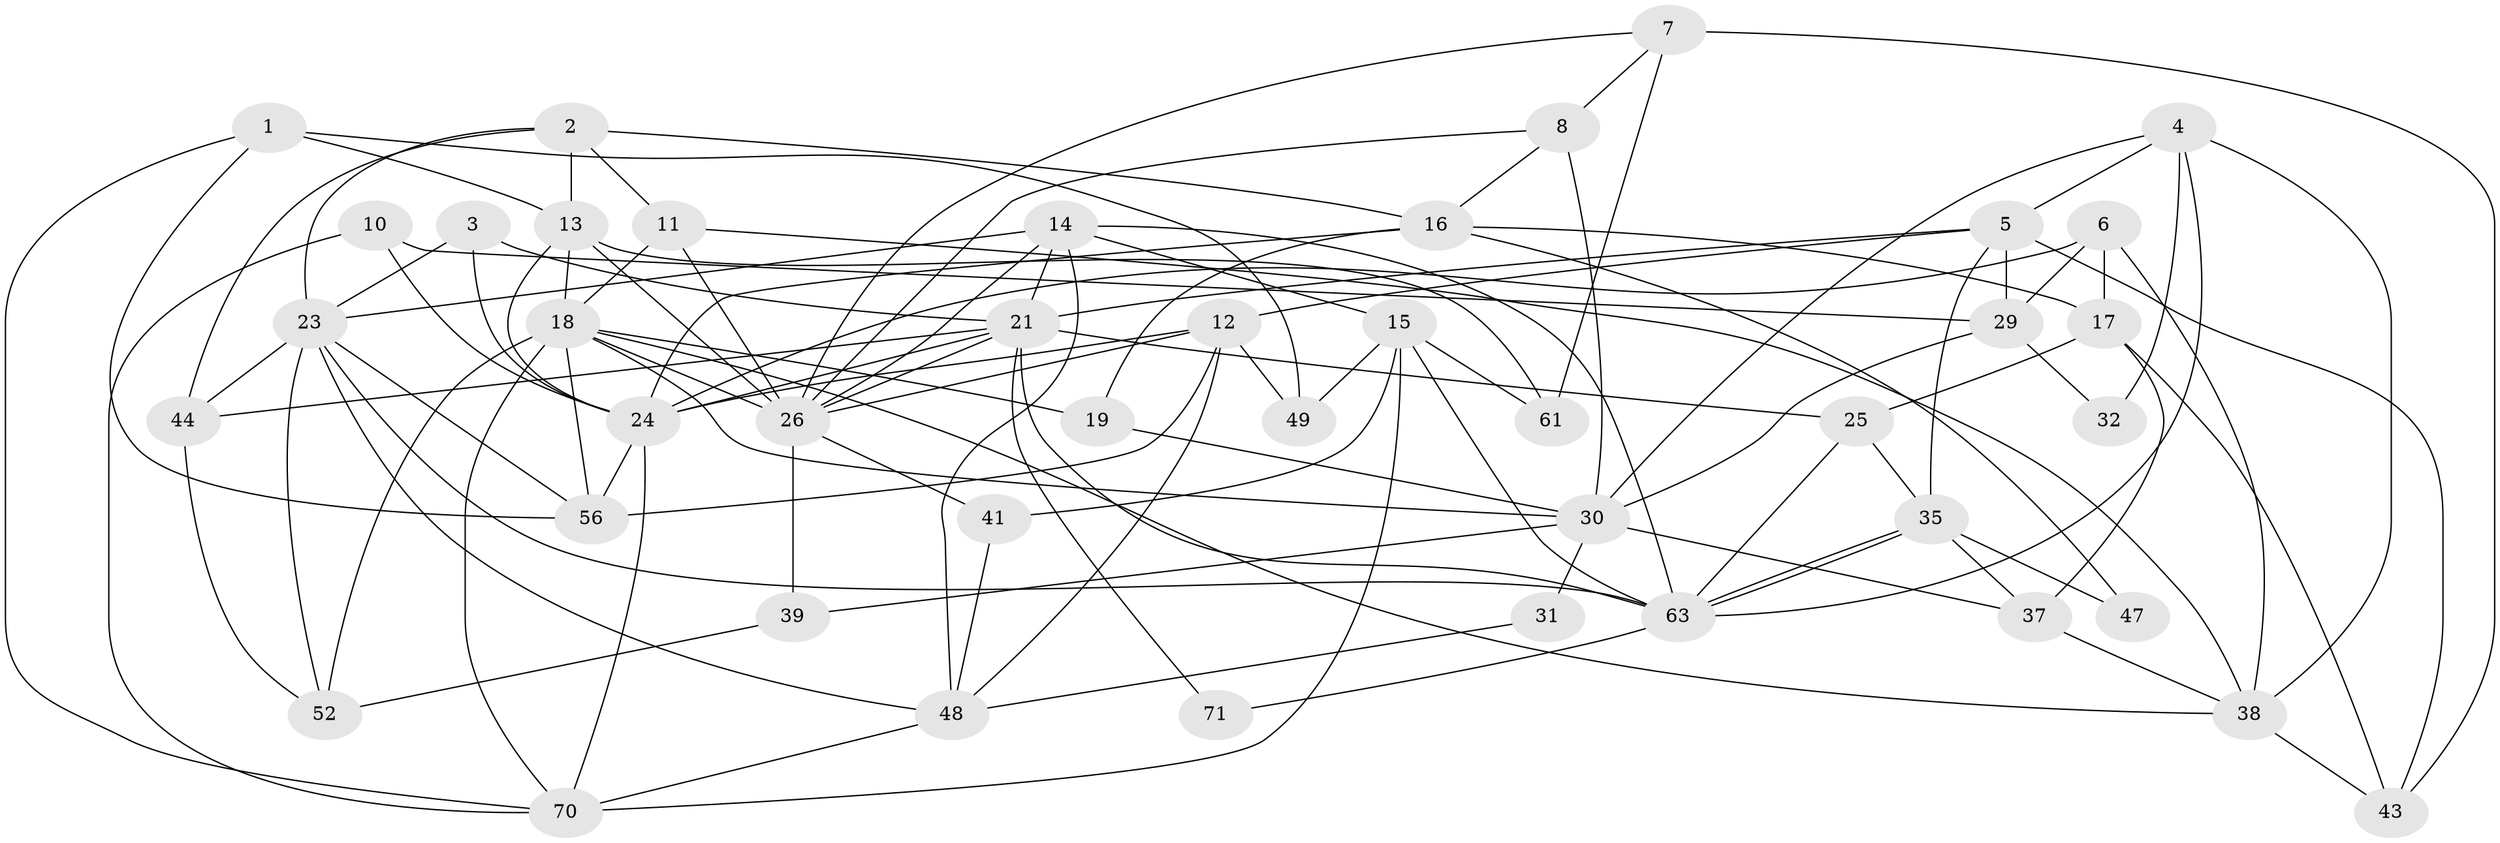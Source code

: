 // original degree distribution, {2: 0.09722222222222222, 4: 0.2777777777777778, 3: 0.3194444444444444, 5: 0.16666666666666666, 6: 0.08333333333333333, 7: 0.041666666666666664, 8: 0.013888888888888888}
// Generated by graph-tools (version 1.1) at 2025/11/02/27/25 16:11:21]
// undirected, 43 vertices, 108 edges
graph export_dot {
graph [start="1"]
  node [color=gray90,style=filled];
  1 [super="+33"];
  2 [super="+65"];
  3 [super="+69"];
  4 [super="+60"];
  5 [super="+34"];
  6 [super="+9"];
  7 [super="+62"];
  8;
  10;
  11 [super="+20"];
  12 [super="+42"];
  13 [super="+58"];
  14 [super="+46"];
  15 [super="+54"];
  16 [super="+64"];
  17 [super="+59"];
  18 [super="+22"];
  19;
  21 [super="+50"];
  23 [super="+28"];
  24 [super="+40"];
  25 [super="+27"];
  26 [super="+57"];
  29 [super="+72"];
  30 [super="+53"];
  31;
  32;
  35 [super="+36"];
  37 [super="+68"];
  38 [super="+55"];
  39;
  41;
  43 [super="+51"];
  44 [super="+45"];
  47;
  48 [super="+67"];
  49;
  52;
  56;
  61;
  63 [super="+66"];
  70;
  71;
  1 -- 49;
  1 -- 56;
  1 -- 13;
  1 -- 70;
  2 -- 13;
  2 -- 11;
  2 -- 44;
  2 -- 23;
  2 -- 16;
  3 -- 23;
  3 -- 24;
  3 -- 21;
  4 -- 32;
  4 -- 63;
  4 -- 30;
  4 -- 38;
  4 -- 5;
  5 -- 43;
  5 -- 29 [weight=2];
  5 -- 35;
  5 -- 12;
  5 -- 21;
  6 -- 17;
  6 -- 29;
  6 -- 38;
  6 -- 24;
  7 -- 26;
  7 -- 8;
  7 -- 61;
  7 -- 43;
  8 -- 26;
  8 -- 16;
  8 -- 30;
  10 -- 70;
  10 -- 24;
  10 -- 29;
  11 -- 18 [weight=2];
  11 -- 38;
  11 -- 26;
  12 -- 48;
  12 -- 24;
  12 -- 26;
  12 -- 49;
  12 -- 56;
  13 -- 61;
  13 -- 26;
  13 -- 24;
  13 -- 18;
  14 -- 15;
  14 -- 63;
  14 -- 48;
  14 -- 23;
  14 -- 26;
  14 -- 21;
  15 -- 70;
  15 -- 49;
  15 -- 41;
  15 -- 61;
  15 -- 63;
  16 -- 24;
  16 -- 47;
  16 -- 17;
  16 -- 19;
  17 -- 37 [weight=2];
  17 -- 43;
  17 -- 25;
  18 -- 38;
  18 -- 19 [weight=2];
  18 -- 52;
  18 -- 70;
  18 -- 56;
  18 -- 26;
  18 -- 30;
  19 -- 30;
  21 -- 44;
  21 -- 25;
  21 -- 26;
  21 -- 71;
  21 -- 63;
  21 -- 24;
  23 -- 52;
  23 -- 63;
  23 -- 56;
  23 -- 48;
  23 -- 44 [weight=2];
  24 -- 70;
  24 -- 56;
  25 -- 35;
  25 -- 63;
  26 -- 41;
  26 -- 39;
  29 -- 32;
  29 -- 30;
  30 -- 39;
  30 -- 37;
  30 -- 31;
  31 -- 48;
  35 -- 63;
  35 -- 63;
  35 -- 47;
  35 -- 37;
  37 -- 38;
  38 -- 43;
  39 -- 52;
  41 -- 48;
  44 -- 52;
  48 -- 70;
  63 -- 71;
}
